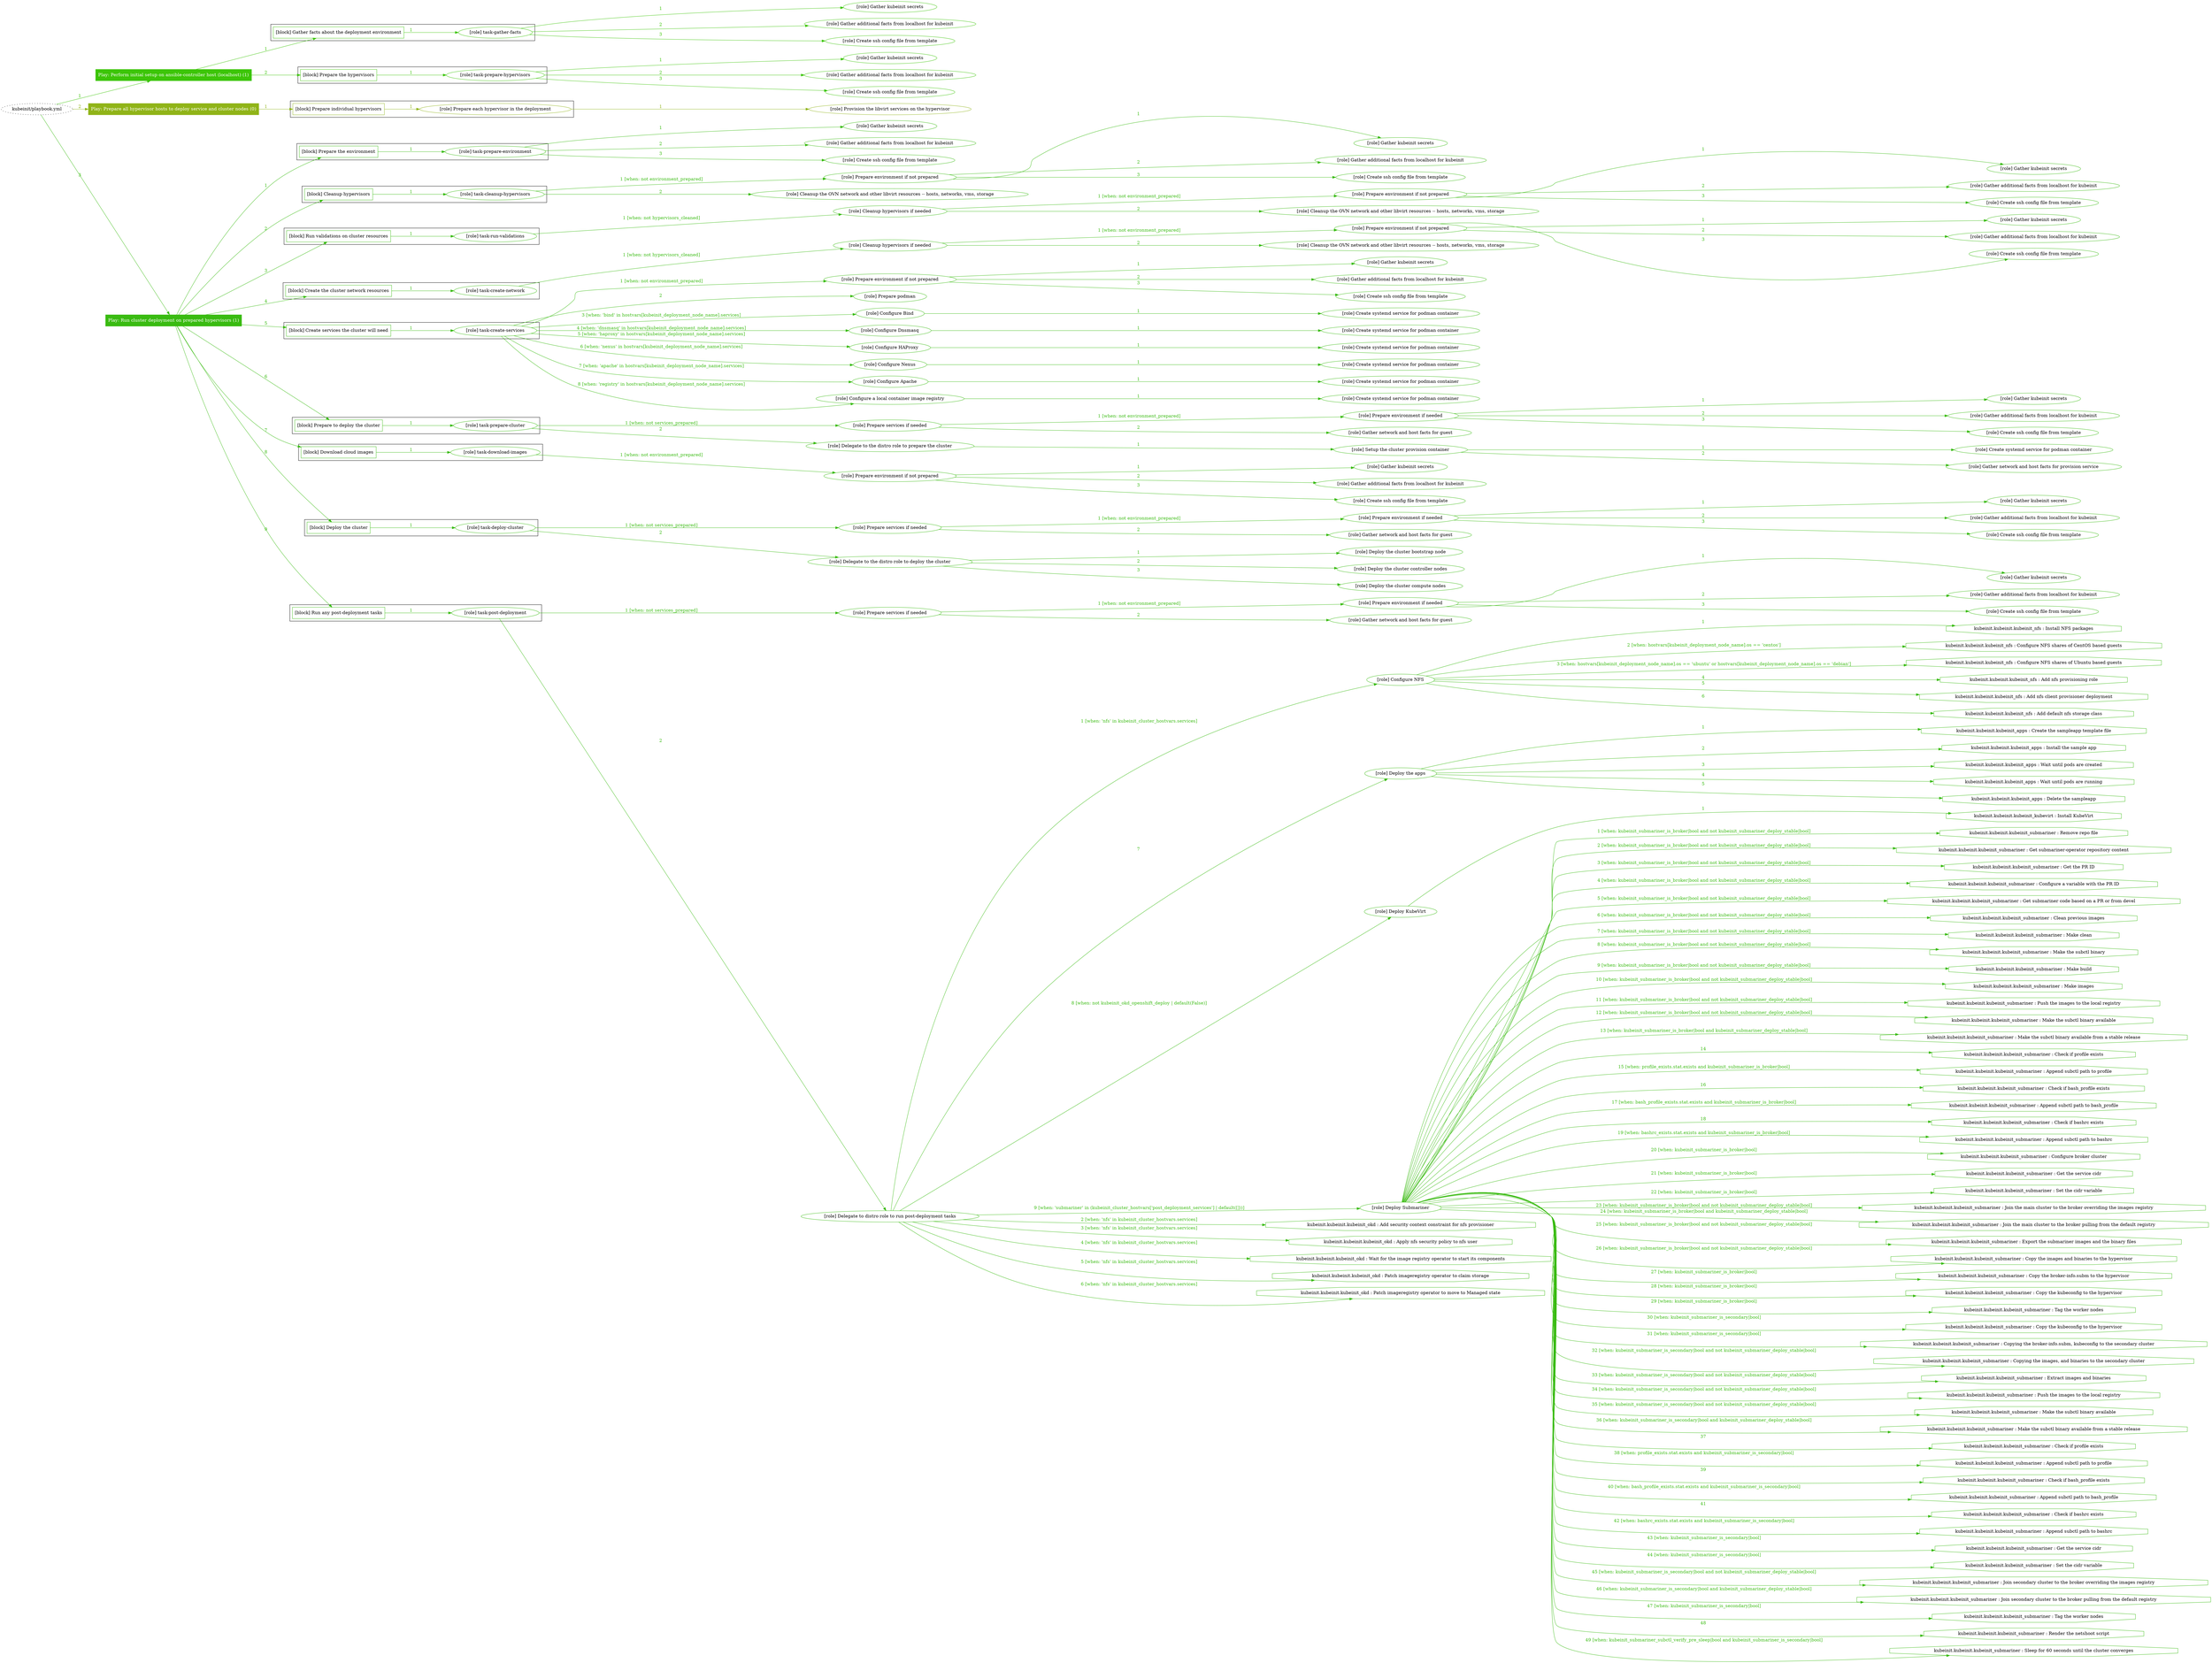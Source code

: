 digraph {
	graph [concentrate=true ordering=in rankdir=LR ratio=fill]
	edge [esep=5 sep=10]
	"kubeinit/playbook.yml" [id=root_node style=dotted]
	play_dd582925 [label="Play: Perform initial setup on ansible-controller host (localhost) (1)" color="#3cc507" fontcolor="#ffffff" id=play_dd582925 shape=box style=filled tooltip=localhost]
	"kubeinit/playbook.yml" -> play_dd582925 [label="1 " color="#3cc507" fontcolor="#3cc507" id=edge_cadd92f8 labeltooltip="1 " tooltip="1 "]
	subgraph "Gather kubeinit secrets" {
		role_bbd20ca0 [label="[role] Gather kubeinit secrets" color="#3cc507" id=role_bbd20ca0 tooltip="Gather kubeinit secrets"]
	}
	subgraph "Gather additional facts from localhost for kubeinit" {
		role_8d641c20 [label="[role] Gather additional facts from localhost for kubeinit" color="#3cc507" id=role_8d641c20 tooltip="Gather additional facts from localhost for kubeinit"]
	}
	subgraph "Create ssh config file from template" {
		role_18968715 [label="[role] Create ssh config file from template" color="#3cc507" id=role_18968715 tooltip="Create ssh config file from template"]
	}
	subgraph "task-gather-facts" {
		role_457d4513 [label="[role] task-gather-facts" color="#3cc507" id=role_457d4513 tooltip="task-gather-facts"]
		role_457d4513 -> role_bbd20ca0 [label="1 " color="#3cc507" fontcolor="#3cc507" id=edge_a9e82e55 labeltooltip="1 " tooltip="1 "]
		role_457d4513 -> role_8d641c20 [label="2 " color="#3cc507" fontcolor="#3cc507" id=edge_e31c5b4d labeltooltip="2 " tooltip="2 "]
		role_457d4513 -> role_18968715 [label="3 " color="#3cc507" fontcolor="#3cc507" id=edge_df5cb608 labeltooltip="3 " tooltip="3 "]
	}
	subgraph "Gather kubeinit secrets" {
		role_dbf6bc8d [label="[role] Gather kubeinit secrets" color="#3cc507" id=role_dbf6bc8d tooltip="Gather kubeinit secrets"]
	}
	subgraph "Gather additional facts from localhost for kubeinit" {
		role_cdaaa7f3 [label="[role] Gather additional facts from localhost for kubeinit" color="#3cc507" id=role_cdaaa7f3 tooltip="Gather additional facts from localhost for kubeinit"]
	}
	subgraph "Create ssh config file from template" {
		role_74e106f1 [label="[role] Create ssh config file from template" color="#3cc507" id=role_74e106f1 tooltip="Create ssh config file from template"]
	}
	subgraph "task-prepare-hypervisors" {
		role_ea5a189e [label="[role] task-prepare-hypervisors" color="#3cc507" id=role_ea5a189e tooltip="task-prepare-hypervisors"]
		role_ea5a189e -> role_dbf6bc8d [label="1 " color="#3cc507" fontcolor="#3cc507" id=edge_370621af labeltooltip="1 " tooltip="1 "]
		role_ea5a189e -> role_cdaaa7f3 [label="2 " color="#3cc507" fontcolor="#3cc507" id=edge_36179fae labeltooltip="2 " tooltip="2 "]
		role_ea5a189e -> role_74e106f1 [label="3 " color="#3cc507" fontcolor="#3cc507" id=edge_b7066c9c labeltooltip="3 " tooltip="3 "]
	}
	subgraph "Play: Perform initial setup on ansible-controller host (localhost) (1)" {
		play_dd582925 -> block_87d99643 [label=1 color="#3cc507" fontcolor="#3cc507" id=edge_3d254286 labeltooltip=1 tooltip=1]
		subgraph cluster_block_87d99643 {
			block_87d99643 [label="[block] Gather facts about the deployment environment" color="#3cc507" id=block_87d99643 labeltooltip="Gather facts about the deployment environment" shape=box tooltip="Gather facts about the deployment environment"]
			block_87d99643 -> role_457d4513 [label="1 " color="#3cc507" fontcolor="#3cc507" id=edge_8ddb5f2d labeltooltip="1 " tooltip="1 "]
		}
		play_dd582925 -> block_7f7314df [label=2 color="#3cc507" fontcolor="#3cc507" id=edge_cef5188d labeltooltip=2 tooltip=2]
		subgraph cluster_block_7f7314df {
			block_7f7314df [label="[block] Prepare the hypervisors" color="#3cc507" id=block_7f7314df labeltooltip="Prepare the hypervisors" shape=box tooltip="Prepare the hypervisors"]
			block_7f7314df -> role_ea5a189e [label="1 " color="#3cc507" fontcolor="#3cc507" id=edge_f9c40a5f labeltooltip="1 " tooltip="1 "]
		}
	}
	play_50e7c4df [label="Play: Prepare all hypervisor hosts to deploy service and cluster nodes (0)" color="#90b418" fontcolor="#ffffff" id=play_50e7c4df shape=box style=filled tooltip="Play: Prepare all hypervisor hosts to deploy service and cluster nodes (0)"]
	"kubeinit/playbook.yml" -> play_50e7c4df [label="2 " color="#90b418" fontcolor="#90b418" id=edge_80d760b7 labeltooltip="2 " tooltip="2 "]
	subgraph "Provision the libvirt services on the hypervisor" {
		role_cfb4c89f [label="[role] Provision the libvirt services on the hypervisor" color="#90b418" id=role_cfb4c89f tooltip="Provision the libvirt services on the hypervisor"]
	}
	subgraph "Prepare each hypervisor in the deployment" {
		role_bd6ded82 [label="[role] Prepare each hypervisor in the deployment" color="#90b418" id=role_bd6ded82 tooltip="Prepare each hypervisor in the deployment"]
		role_bd6ded82 -> role_cfb4c89f [label="1 " color="#90b418" fontcolor="#90b418" id=edge_a7edb0b1 labeltooltip="1 " tooltip="1 "]
	}
	subgraph "Play: Prepare all hypervisor hosts to deploy service and cluster nodes (0)" {
		play_50e7c4df -> block_64472be1 [label=1 color="#90b418" fontcolor="#90b418" id=edge_7bcb371c labeltooltip=1 tooltip=1]
		subgraph cluster_block_64472be1 {
			block_64472be1 [label="[block] Prepare individual hypervisors" color="#90b418" id=block_64472be1 labeltooltip="Prepare individual hypervisors" shape=box tooltip="Prepare individual hypervisors"]
			block_64472be1 -> role_bd6ded82 [label="1 " color="#90b418" fontcolor="#90b418" id=edge_bd8617cf labeltooltip="1 " tooltip="1 "]
		}
	}
	play_dc487d19 [label="Play: Run cluster deployment on prepared hypervisors (1)" color="#39bb11" fontcolor="#ffffff" id=play_dc487d19 shape=box style=filled tooltip=localhost]
	"kubeinit/playbook.yml" -> play_dc487d19 [label="3 " color="#39bb11" fontcolor="#39bb11" id=edge_ce0f0964 labeltooltip="3 " tooltip="3 "]
	subgraph "Gather kubeinit secrets" {
		role_d355c87b [label="[role] Gather kubeinit secrets" color="#39bb11" id=role_d355c87b tooltip="Gather kubeinit secrets"]
	}
	subgraph "Gather additional facts from localhost for kubeinit" {
		role_db892203 [label="[role] Gather additional facts from localhost for kubeinit" color="#39bb11" id=role_db892203 tooltip="Gather additional facts from localhost for kubeinit"]
	}
	subgraph "Create ssh config file from template" {
		role_0efae139 [label="[role] Create ssh config file from template" color="#39bb11" id=role_0efae139 tooltip="Create ssh config file from template"]
	}
	subgraph "task-prepare-environment" {
		role_3feea8f3 [label="[role] task-prepare-environment" color="#39bb11" id=role_3feea8f3 tooltip="task-prepare-environment"]
		role_3feea8f3 -> role_d355c87b [label="1 " color="#39bb11" fontcolor="#39bb11" id=edge_7f268f1c labeltooltip="1 " tooltip="1 "]
		role_3feea8f3 -> role_db892203 [label="2 " color="#39bb11" fontcolor="#39bb11" id=edge_577f1b21 labeltooltip="2 " tooltip="2 "]
		role_3feea8f3 -> role_0efae139 [label="3 " color="#39bb11" fontcolor="#39bb11" id=edge_e90d71db labeltooltip="3 " tooltip="3 "]
	}
	subgraph "Gather kubeinit secrets" {
		role_5f05f4a5 [label="[role] Gather kubeinit secrets" color="#39bb11" id=role_5f05f4a5 tooltip="Gather kubeinit secrets"]
	}
	subgraph "Gather additional facts from localhost for kubeinit" {
		role_1b51096a [label="[role] Gather additional facts from localhost for kubeinit" color="#39bb11" id=role_1b51096a tooltip="Gather additional facts from localhost for kubeinit"]
	}
	subgraph "Create ssh config file from template" {
		role_4b2501b2 [label="[role] Create ssh config file from template" color="#39bb11" id=role_4b2501b2 tooltip="Create ssh config file from template"]
	}
	subgraph "Prepare environment if not prepared" {
		role_ffd0e0b9 [label="[role] Prepare environment if not prepared" color="#39bb11" id=role_ffd0e0b9 tooltip="Prepare environment if not prepared"]
		role_ffd0e0b9 -> role_5f05f4a5 [label="1 " color="#39bb11" fontcolor="#39bb11" id=edge_a65c0119 labeltooltip="1 " tooltip="1 "]
		role_ffd0e0b9 -> role_1b51096a [label="2 " color="#39bb11" fontcolor="#39bb11" id=edge_5e8d4d62 labeltooltip="2 " tooltip="2 "]
		role_ffd0e0b9 -> role_4b2501b2 [label="3 " color="#39bb11" fontcolor="#39bb11" id=edge_90191a2c labeltooltip="3 " tooltip="3 "]
	}
	subgraph "Cleanup the OVN network and other libvirt resources -- hosts, networks, vms, storage" {
		role_65f07299 [label="[role] Cleanup the OVN network and other libvirt resources -- hosts, networks, vms, storage" color="#39bb11" id=role_65f07299 tooltip="Cleanup the OVN network and other libvirt resources -- hosts, networks, vms, storage"]
	}
	subgraph "task-cleanup-hypervisors" {
		role_8f62a4d6 [label="[role] task-cleanup-hypervisors" color="#39bb11" id=role_8f62a4d6 tooltip="task-cleanup-hypervisors"]
		role_8f62a4d6 -> role_ffd0e0b9 [label="1 [when: not environment_prepared]" color="#39bb11" fontcolor="#39bb11" id=edge_16873026 labeltooltip="1 [when: not environment_prepared]" tooltip="1 [when: not environment_prepared]"]
		role_8f62a4d6 -> role_65f07299 [label="2 " color="#39bb11" fontcolor="#39bb11" id=edge_d6033093 labeltooltip="2 " tooltip="2 "]
	}
	subgraph "Gather kubeinit secrets" {
		role_81972408 [label="[role] Gather kubeinit secrets" color="#39bb11" id=role_81972408 tooltip="Gather kubeinit secrets"]
	}
	subgraph "Gather additional facts from localhost for kubeinit" {
		role_fc0182e8 [label="[role] Gather additional facts from localhost for kubeinit" color="#39bb11" id=role_fc0182e8 tooltip="Gather additional facts from localhost for kubeinit"]
	}
	subgraph "Create ssh config file from template" {
		role_9cc2c0ca [label="[role] Create ssh config file from template" color="#39bb11" id=role_9cc2c0ca tooltip="Create ssh config file from template"]
	}
	subgraph "Prepare environment if not prepared" {
		role_7edb3a8a [label="[role] Prepare environment if not prepared" color="#39bb11" id=role_7edb3a8a tooltip="Prepare environment if not prepared"]
		role_7edb3a8a -> role_81972408 [label="1 " color="#39bb11" fontcolor="#39bb11" id=edge_6600fc5b labeltooltip="1 " tooltip="1 "]
		role_7edb3a8a -> role_fc0182e8 [label="2 " color="#39bb11" fontcolor="#39bb11" id=edge_12f0c70e labeltooltip="2 " tooltip="2 "]
		role_7edb3a8a -> role_9cc2c0ca [label="3 " color="#39bb11" fontcolor="#39bb11" id=edge_1f9cad5a labeltooltip="3 " tooltip="3 "]
	}
	subgraph "Cleanup the OVN network and other libvirt resources -- hosts, networks, vms, storage" {
		role_4e23958d [label="[role] Cleanup the OVN network and other libvirt resources -- hosts, networks, vms, storage" color="#39bb11" id=role_4e23958d tooltip="Cleanup the OVN network and other libvirt resources -- hosts, networks, vms, storage"]
	}
	subgraph "Cleanup hypervisors if needed" {
		role_4632b9c2 [label="[role] Cleanup hypervisors if needed" color="#39bb11" id=role_4632b9c2 tooltip="Cleanup hypervisors if needed"]
		role_4632b9c2 -> role_7edb3a8a [label="1 [when: not environment_prepared]" color="#39bb11" fontcolor="#39bb11" id=edge_aace7b0f labeltooltip="1 [when: not environment_prepared]" tooltip="1 [when: not environment_prepared]"]
		role_4632b9c2 -> role_4e23958d [label="2 " color="#39bb11" fontcolor="#39bb11" id=edge_6a9779d0 labeltooltip="2 " tooltip="2 "]
	}
	subgraph "task-run-validations" {
		role_cb98ccd2 [label="[role] task-run-validations" color="#39bb11" id=role_cb98ccd2 tooltip="task-run-validations"]
		role_cb98ccd2 -> role_4632b9c2 [label="1 [when: not hypervisors_cleaned]" color="#39bb11" fontcolor="#39bb11" id=edge_fa299b9e labeltooltip="1 [when: not hypervisors_cleaned]" tooltip="1 [when: not hypervisors_cleaned]"]
	}
	subgraph "Gather kubeinit secrets" {
		role_c71666ec [label="[role] Gather kubeinit secrets" color="#39bb11" id=role_c71666ec tooltip="Gather kubeinit secrets"]
	}
	subgraph "Gather additional facts from localhost for kubeinit" {
		role_71c3ae48 [label="[role] Gather additional facts from localhost for kubeinit" color="#39bb11" id=role_71c3ae48 tooltip="Gather additional facts from localhost for kubeinit"]
	}
	subgraph "Create ssh config file from template" {
		role_bbfd19d2 [label="[role] Create ssh config file from template" color="#39bb11" id=role_bbfd19d2 tooltip="Create ssh config file from template"]
	}
	subgraph "Prepare environment if not prepared" {
		role_19aa43a8 [label="[role] Prepare environment if not prepared" color="#39bb11" id=role_19aa43a8 tooltip="Prepare environment if not prepared"]
		role_19aa43a8 -> role_c71666ec [label="1 " color="#39bb11" fontcolor="#39bb11" id=edge_49b4f42f labeltooltip="1 " tooltip="1 "]
		role_19aa43a8 -> role_71c3ae48 [label="2 " color="#39bb11" fontcolor="#39bb11" id=edge_36a9f42d labeltooltip="2 " tooltip="2 "]
		role_19aa43a8 -> role_bbfd19d2 [label="3 " color="#39bb11" fontcolor="#39bb11" id=edge_fcfec204 labeltooltip="3 " tooltip="3 "]
	}
	subgraph "Cleanup the OVN network and other libvirt resources -- hosts, networks, vms, storage" {
		role_d822e124 [label="[role] Cleanup the OVN network and other libvirt resources -- hosts, networks, vms, storage" color="#39bb11" id=role_d822e124 tooltip="Cleanup the OVN network and other libvirt resources -- hosts, networks, vms, storage"]
	}
	subgraph "Cleanup hypervisors if needed" {
		role_5bc25fa3 [label="[role] Cleanup hypervisors if needed" color="#39bb11" id=role_5bc25fa3 tooltip="Cleanup hypervisors if needed"]
		role_5bc25fa3 -> role_19aa43a8 [label="1 [when: not environment_prepared]" color="#39bb11" fontcolor="#39bb11" id=edge_48eb11a5 labeltooltip="1 [when: not environment_prepared]" tooltip="1 [when: not environment_prepared]"]
		role_5bc25fa3 -> role_d822e124 [label="2 " color="#39bb11" fontcolor="#39bb11" id=edge_13b2198c labeltooltip="2 " tooltip="2 "]
	}
	subgraph "task-create-network" {
		role_ebcf29ca [label="[role] task-create-network" color="#39bb11" id=role_ebcf29ca tooltip="task-create-network"]
		role_ebcf29ca -> role_5bc25fa3 [label="1 [when: not hypervisors_cleaned]" color="#39bb11" fontcolor="#39bb11" id=edge_0ac6c009 labeltooltip="1 [when: not hypervisors_cleaned]" tooltip="1 [when: not hypervisors_cleaned]"]
	}
	subgraph "Gather kubeinit secrets" {
		role_2b878e2a [label="[role] Gather kubeinit secrets" color="#39bb11" id=role_2b878e2a tooltip="Gather kubeinit secrets"]
	}
	subgraph "Gather additional facts from localhost for kubeinit" {
		role_ee9e9983 [label="[role] Gather additional facts from localhost for kubeinit" color="#39bb11" id=role_ee9e9983 tooltip="Gather additional facts from localhost for kubeinit"]
	}
	subgraph "Create ssh config file from template" {
		role_b7054750 [label="[role] Create ssh config file from template" color="#39bb11" id=role_b7054750 tooltip="Create ssh config file from template"]
	}
	subgraph "Prepare environment if not prepared" {
		role_0a6cbf82 [label="[role] Prepare environment if not prepared" color="#39bb11" id=role_0a6cbf82 tooltip="Prepare environment if not prepared"]
		role_0a6cbf82 -> role_2b878e2a [label="1 " color="#39bb11" fontcolor="#39bb11" id=edge_61c70c57 labeltooltip="1 " tooltip="1 "]
		role_0a6cbf82 -> role_ee9e9983 [label="2 " color="#39bb11" fontcolor="#39bb11" id=edge_744749c4 labeltooltip="2 " tooltip="2 "]
		role_0a6cbf82 -> role_b7054750 [label="3 " color="#39bb11" fontcolor="#39bb11" id=edge_95dea4ed labeltooltip="3 " tooltip="3 "]
	}
	subgraph "Prepare podman" {
		role_9ebd5054 [label="[role] Prepare podman" color="#39bb11" id=role_9ebd5054 tooltip="Prepare podman"]
	}
	subgraph "Create systemd service for podman container" {
		role_2853fae0 [label="[role] Create systemd service for podman container" color="#39bb11" id=role_2853fae0 tooltip="Create systemd service for podman container"]
	}
	subgraph "Configure Bind" {
		role_1e1e4b2c [label="[role] Configure Bind" color="#39bb11" id=role_1e1e4b2c tooltip="Configure Bind"]
		role_1e1e4b2c -> role_2853fae0 [label="1 " color="#39bb11" fontcolor="#39bb11" id=edge_47abd2b4 labeltooltip="1 " tooltip="1 "]
	}
	subgraph "Create systemd service for podman container" {
		role_5c6207a0 [label="[role] Create systemd service for podman container" color="#39bb11" id=role_5c6207a0 tooltip="Create systemd service for podman container"]
	}
	subgraph "Configure Dnsmasq" {
		role_a799be76 [label="[role] Configure Dnsmasq" color="#39bb11" id=role_a799be76 tooltip="Configure Dnsmasq"]
		role_a799be76 -> role_5c6207a0 [label="1 " color="#39bb11" fontcolor="#39bb11" id=edge_f9e99121 labeltooltip="1 " tooltip="1 "]
	}
	subgraph "Create systemd service for podman container" {
		role_4cee1cb6 [label="[role] Create systemd service for podman container" color="#39bb11" id=role_4cee1cb6 tooltip="Create systemd service for podman container"]
	}
	subgraph "Configure HAProxy" {
		role_06ed81d3 [label="[role] Configure HAProxy" color="#39bb11" id=role_06ed81d3 tooltip="Configure HAProxy"]
		role_06ed81d3 -> role_4cee1cb6 [label="1 " color="#39bb11" fontcolor="#39bb11" id=edge_605efab6 labeltooltip="1 " tooltip="1 "]
	}
	subgraph "Create systemd service for podman container" {
		role_9cafc9b9 [label="[role] Create systemd service for podman container" color="#39bb11" id=role_9cafc9b9 tooltip="Create systemd service for podman container"]
	}
	subgraph "Configure Nexus" {
		role_8d9421c8 [label="[role] Configure Nexus" color="#39bb11" id=role_8d9421c8 tooltip="Configure Nexus"]
		role_8d9421c8 -> role_9cafc9b9 [label="1 " color="#39bb11" fontcolor="#39bb11" id=edge_f26ae320 labeltooltip="1 " tooltip="1 "]
	}
	subgraph "Create systemd service for podman container" {
		role_c7f62a6e [label="[role] Create systemd service for podman container" color="#39bb11" id=role_c7f62a6e tooltip="Create systemd service for podman container"]
	}
	subgraph "Configure Apache" {
		role_fcc62bac [label="[role] Configure Apache" color="#39bb11" id=role_fcc62bac tooltip="Configure Apache"]
		role_fcc62bac -> role_c7f62a6e [label="1 " color="#39bb11" fontcolor="#39bb11" id=edge_3452e2d9 labeltooltip="1 " tooltip="1 "]
	}
	subgraph "Create systemd service for podman container" {
		role_26ae371a [label="[role] Create systemd service for podman container" color="#39bb11" id=role_26ae371a tooltip="Create systemd service for podman container"]
	}
	subgraph "Configure a local container image registry" {
		role_5b202ac3 [label="[role] Configure a local container image registry" color="#39bb11" id=role_5b202ac3 tooltip="Configure a local container image registry"]
		role_5b202ac3 -> role_26ae371a [label="1 " color="#39bb11" fontcolor="#39bb11" id=edge_9eaae16b labeltooltip="1 " tooltip="1 "]
	}
	subgraph "task-create-services" {
		role_3988eb99 [label="[role] task-create-services" color="#39bb11" id=role_3988eb99 tooltip="task-create-services"]
		role_3988eb99 -> role_0a6cbf82 [label="1 [when: not environment_prepared]" color="#39bb11" fontcolor="#39bb11" id=edge_67d46ce0 labeltooltip="1 [when: not environment_prepared]" tooltip="1 [when: not environment_prepared]"]
		role_3988eb99 -> role_9ebd5054 [label="2 " color="#39bb11" fontcolor="#39bb11" id=edge_3cf9452c labeltooltip="2 " tooltip="2 "]
		role_3988eb99 -> role_1e1e4b2c [label="3 [when: 'bind' in hostvars[kubeinit_deployment_node_name].services]" color="#39bb11" fontcolor="#39bb11" id=edge_22a73531 labeltooltip="3 [when: 'bind' in hostvars[kubeinit_deployment_node_name].services]" tooltip="3 [when: 'bind' in hostvars[kubeinit_deployment_node_name].services]"]
		role_3988eb99 -> role_a799be76 [label="4 [when: 'dnsmasq' in hostvars[kubeinit_deployment_node_name].services]" color="#39bb11" fontcolor="#39bb11" id=edge_ea586456 labeltooltip="4 [when: 'dnsmasq' in hostvars[kubeinit_deployment_node_name].services]" tooltip="4 [when: 'dnsmasq' in hostvars[kubeinit_deployment_node_name].services]"]
		role_3988eb99 -> role_06ed81d3 [label="5 [when: 'haproxy' in hostvars[kubeinit_deployment_node_name].services]" color="#39bb11" fontcolor="#39bb11" id=edge_b3ff9abf labeltooltip="5 [when: 'haproxy' in hostvars[kubeinit_deployment_node_name].services]" tooltip="5 [when: 'haproxy' in hostvars[kubeinit_deployment_node_name].services]"]
		role_3988eb99 -> role_8d9421c8 [label="6 [when: 'nexus' in hostvars[kubeinit_deployment_node_name].services]" color="#39bb11" fontcolor="#39bb11" id=edge_e5867c4a labeltooltip="6 [when: 'nexus' in hostvars[kubeinit_deployment_node_name].services]" tooltip="6 [when: 'nexus' in hostvars[kubeinit_deployment_node_name].services]"]
		role_3988eb99 -> role_fcc62bac [label="7 [when: 'apache' in hostvars[kubeinit_deployment_node_name].services]" color="#39bb11" fontcolor="#39bb11" id=edge_a38c669b labeltooltip="7 [when: 'apache' in hostvars[kubeinit_deployment_node_name].services]" tooltip="7 [when: 'apache' in hostvars[kubeinit_deployment_node_name].services]"]
		role_3988eb99 -> role_5b202ac3 [label="8 [when: 'registry' in hostvars[kubeinit_deployment_node_name].services]" color="#39bb11" fontcolor="#39bb11" id=edge_113c5a6c labeltooltip="8 [when: 'registry' in hostvars[kubeinit_deployment_node_name].services]" tooltip="8 [when: 'registry' in hostvars[kubeinit_deployment_node_name].services]"]
	}
	subgraph "Gather kubeinit secrets" {
		role_274fa3de [label="[role] Gather kubeinit secrets" color="#39bb11" id=role_274fa3de tooltip="Gather kubeinit secrets"]
	}
	subgraph "Gather additional facts from localhost for kubeinit" {
		role_517fd504 [label="[role] Gather additional facts from localhost for kubeinit" color="#39bb11" id=role_517fd504 tooltip="Gather additional facts from localhost for kubeinit"]
	}
	subgraph "Create ssh config file from template" {
		role_502e9eae [label="[role] Create ssh config file from template" color="#39bb11" id=role_502e9eae tooltip="Create ssh config file from template"]
	}
	subgraph "Prepare environment if needed" {
		role_b12c1bda [label="[role] Prepare environment if needed" color="#39bb11" id=role_b12c1bda tooltip="Prepare environment if needed"]
		role_b12c1bda -> role_274fa3de [label="1 " color="#39bb11" fontcolor="#39bb11" id=edge_04f58e86 labeltooltip="1 " tooltip="1 "]
		role_b12c1bda -> role_517fd504 [label="2 " color="#39bb11" fontcolor="#39bb11" id=edge_c7addf33 labeltooltip="2 " tooltip="2 "]
		role_b12c1bda -> role_502e9eae [label="3 " color="#39bb11" fontcolor="#39bb11" id=edge_26a80d64 labeltooltip="3 " tooltip="3 "]
	}
	subgraph "Gather network and host facts for guest" {
		role_9239f500 [label="[role] Gather network and host facts for guest" color="#39bb11" id=role_9239f500 tooltip="Gather network and host facts for guest"]
	}
	subgraph "Prepare services if needed" {
		role_afc09472 [label="[role] Prepare services if needed" color="#39bb11" id=role_afc09472 tooltip="Prepare services if needed"]
		role_afc09472 -> role_b12c1bda [label="1 [when: not environment_prepared]" color="#39bb11" fontcolor="#39bb11" id=edge_bf40ea3b labeltooltip="1 [when: not environment_prepared]" tooltip="1 [when: not environment_prepared]"]
		role_afc09472 -> role_9239f500 [label="2 " color="#39bb11" fontcolor="#39bb11" id=edge_17956a83 labeltooltip="2 " tooltip="2 "]
	}
	subgraph "Create systemd service for podman container" {
		role_ed98dc4c [label="[role] Create systemd service for podman container" color="#39bb11" id=role_ed98dc4c tooltip="Create systemd service for podman container"]
	}
	subgraph "Gather network and host facts for provision service" {
		role_463eb2d6 [label="[role] Gather network and host facts for provision service" color="#39bb11" id=role_463eb2d6 tooltip="Gather network and host facts for provision service"]
	}
	subgraph "Setup the cluster provision container" {
		role_d35afcec [label="[role] Setup the cluster provision container" color="#39bb11" id=role_d35afcec tooltip="Setup the cluster provision container"]
		role_d35afcec -> role_ed98dc4c [label="1 " color="#39bb11" fontcolor="#39bb11" id=edge_2fd58642 labeltooltip="1 " tooltip="1 "]
		role_d35afcec -> role_463eb2d6 [label="2 " color="#39bb11" fontcolor="#39bb11" id=edge_dca83751 labeltooltip="2 " tooltip="2 "]
	}
	subgraph "Delegate to the distro role to prepare the cluster" {
		role_10e64555 [label="[role] Delegate to the distro role to prepare the cluster" color="#39bb11" id=role_10e64555 tooltip="Delegate to the distro role to prepare the cluster"]
		role_10e64555 -> role_d35afcec [label="1 " color="#39bb11" fontcolor="#39bb11" id=edge_c49d8b71 labeltooltip="1 " tooltip="1 "]
	}
	subgraph "task-prepare-cluster" {
		role_b5b384b9 [label="[role] task-prepare-cluster" color="#39bb11" id=role_b5b384b9 tooltip="task-prepare-cluster"]
		role_b5b384b9 -> role_afc09472 [label="1 [when: not services_prepared]" color="#39bb11" fontcolor="#39bb11" id=edge_ee33135b labeltooltip="1 [when: not services_prepared]" tooltip="1 [when: not services_prepared]"]
		role_b5b384b9 -> role_10e64555 [label="2 " color="#39bb11" fontcolor="#39bb11" id=edge_56f21eed labeltooltip="2 " tooltip="2 "]
	}
	subgraph "Gather kubeinit secrets" {
		role_ab62f29f [label="[role] Gather kubeinit secrets" color="#39bb11" id=role_ab62f29f tooltip="Gather kubeinit secrets"]
	}
	subgraph "Gather additional facts from localhost for kubeinit" {
		role_b8749445 [label="[role] Gather additional facts from localhost for kubeinit" color="#39bb11" id=role_b8749445 tooltip="Gather additional facts from localhost for kubeinit"]
	}
	subgraph "Create ssh config file from template" {
		role_3ace6f5f [label="[role] Create ssh config file from template" color="#39bb11" id=role_3ace6f5f tooltip="Create ssh config file from template"]
	}
	subgraph "Prepare environment if not prepared" {
		role_9f1dd9c8 [label="[role] Prepare environment if not prepared" color="#39bb11" id=role_9f1dd9c8 tooltip="Prepare environment if not prepared"]
		role_9f1dd9c8 -> role_ab62f29f [label="1 " color="#39bb11" fontcolor="#39bb11" id=edge_2e740a9a labeltooltip="1 " tooltip="1 "]
		role_9f1dd9c8 -> role_b8749445 [label="2 " color="#39bb11" fontcolor="#39bb11" id=edge_90719206 labeltooltip="2 " tooltip="2 "]
		role_9f1dd9c8 -> role_3ace6f5f [label="3 " color="#39bb11" fontcolor="#39bb11" id=edge_fbf6d834 labeltooltip="3 " tooltip="3 "]
	}
	subgraph "task-download-images" {
		role_45a3738c [label="[role] task-download-images" color="#39bb11" id=role_45a3738c tooltip="task-download-images"]
		role_45a3738c -> role_9f1dd9c8 [label="1 [when: not environment_prepared]" color="#39bb11" fontcolor="#39bb11" id=edge_f9e324f6 labeltooltip="1 [when: not environment_prepared]" tooltip="1 [when: not environment_prepared]"]
	}
	subgraph "Gather kubeinit secrets" {
		role_92d2342a [label="[role] Gather kubeinit secrets" color="#39bb11" id=role_92d2342a tooltip="Gather kubeinit secrets"]
	}
	subgraph "Gather additional facts from localhost for kubeinit" {
		role_16bf197e [label="[role] Gather additional facts from localhost for kubeinit" color="#39bb11" id=role_16bf197e tooltip="Gather additional facts from localhost for kubeinit"]
	}
	subgraph "Create ssh config file from template" {
		role_d8943201 [label="[role] Create ssh config file from template" color="#39bb11" id=role_d8943201 tooltip="Create ssh config file from template"]
	}
	subgraph "Prepare environment if needed" {
		role_10cda340 [label="[role] Prepare environment if needed" color="#39bb11" id=role_10cda340 tooltip="Prepare environment if needed"]
		role_10cda340 -> role_92d2342a [label="1 " color="#39bb11" fontcolor="#39bb11" id=edge_86b1b48c labeltooltip="1 " tooltip="1 "]
		role_10cda340 -> role_16bf197e [label="2 " color="#39bb11" fontcolor="#39bb11" id=edge_c885f3f8 labeltooltip="2 " tooltip="2 "]
		role_10cda340 -> role_d8943201 [label="3 " color="#39bb11" fontcolor="#39bb11" id=edge_c0b9b50c labeltooltip="3 " tooltip="3 "]
	}
	subgraph "Gather network and host facts for guest" {
		role_afe6a3b6 [label="[role] Gather network and host facts for guest" color="#39bb11" id=role_afe6a3b6 tooltip="Gather network and host facts for guest"]
	}
	subgraph "Prepare services if needed" {
		role_d6bc67b9 [label="[role] Prepare services if needed" color="#39bb11" id=role_d6bc67b9 tooltip="Prepare services if needed"]
		role_d6bc67b9 -> role_10cda340 [label="1 [when: not environment_prepared]" color="#39bb11" fontcolor="#39bb11" id=edge_0621b3ae labeltooltip="1 [when: not environment_prepared]" tooltip="1 [when: not environment_prepared]"]
		role_d6bc67b9 -> role_afe6a3b6 [label="2 " color="#39bb11" fontcolor="#39bb11" id=edge_7f978716 labeltooltip="2 " tooltip="2 "]
	}
	subgraph "Deploy the cluster bootstrap node" {
		role_893c5eab [label="[role] Deploy the cluster bootstrap node" color="#39bb11" id=role_893c5eab tooltip="Deploy the cluster bootstrap node"]
	}
	subgraph "Deploy the cluster controller nodes" {
		role_b05170d0 [label="[role] Deploy the cluster controller nodes" color="#39bb11" id=role_b05170d0 tooltip="Deploy the cluster controller nodes"]
	}
	subgraph "Deploy the cluster compute nodes" {
		role_7709034e [label="[role] Deploy the cluster compute nodes" color="#39bb11" id=role_7709034e tooltip="Deploy the cluster compute nodes"]
	}
	subgraph "Delegate to the distro role to deploy the cluster" {
		role_c0af92ba [label="[role] Delegate to the distro role to deploy the cluster" color="#39bb11" id=role_c0af92ba tooltip="Delegate to the distro role to deploy the cluster"]
		role_c0af92ba -> role_893c5eab [label="1 " color="#39bb11" fontcolor="#39bb11" id=edge_9a43e314 labeltooltip="1 " tooltip="1 "]
		role_c0af92ba -> role_b05170d0 [label="2 " color="#39bb11" fontcolor="#39bb11" id=edge_76b72974 labeltooltip="2 " tooltip="2 "]
		role_c0af92ba -> role_7709034e [label="3 " color="#39bb11" fontcolor="#39bb11" id=edge_30b39e77 labeltooltip="3 " tooltip="3 "]
	}
	subgraph "task-deploy-cluster" {
		role_35594009 [label="[role] task-deploy-cluster" color="#39bb11" id=role_35594009 tooltip="task-deploy-cluster"]
		role_35594009 -> role_d6bc67b9 [label="1 [when: not services_prepared]" color="#39bb11" fontcolor="#39bb11" id=edge_4e12f63f labeltooltip="1 [when: not services_prepared]" tooltip="1 [when: not services_prepared]"]
		role_35594009 -> role_c0af92ba [label="2 " color="#39bb11" fontcolor="#39bb11" id=edge_202c7108 labeltooltip="2 " tooltip="2 "]
	}
	subgraph "Gather kubeinit secrets" {
		role_fea17b8c [label="[role] Gather kubeinit secrets" color="#39bb11" id=role_fea17b8c tooltip="Gather kubeinit secrets"]
	}
	subgraph "Gather additional facts from localhost for kubeinit" {
		role_0cce6a97 [label="[role] Gather additional facts from localhost for kubeinit" color="#39bb11" id=role_0cce6a97 tooltip="Gather additional facts from localhost for kubeinit"]
	}
	subgraph "Create ssh config file from template" {
		role_bc2e6608 [label="[role] Create ssh config file from template" color="#39bb11" id=role_bc2e6608 tooltip="Create ssh config file from template"]
	}
	subgraph "Prepare environment if needed" {
		role_f5716ab4 [label="[role] Prepare environment if needed" color="#39bb11" id=role_f5716ab4 tooltip="Prepare environment if needed"]
		role_f5716ab4 -> role_fea17b8c [label="1 " color="#39bb11" fontcolor="#39bb11" id=edge_e104a996 labeltooltip="1 " tooltip="1 "]
		role_f5716ab4 -> role_0cce6a97 [label="2 " color="#39bb11" fontcolor="#39bb11" id=edge_7a90af2e labeltooltip="2 " tooltip="2 "]
		role_f5716ab4 -> role_bc2e6608 [label="3 " color="#39bb11" fontcolor="#39bb11" id=edge_ace186ca labeltooltip="3 " tooltip="3 "]
	}
	subgraph "Gather network and host facts for guest" {
		role_9b0e2bef [label="[role] Gather network and host facts for guest" color="#39bb11" id=role_9b0e2bef tooltip="Gather network and host facts for guest"]
	}
	subgraph "Prepare services if needed" {
		role_a73811aa [label="[role] Prepare services if needed" color="#39bb11" id=role_a73811aa tooltip="Prepare services if needed"]
		role_a73811aa -> role_f5716ab4 [label="1 [when: not environment_prepared]" color="#39bb11" fontcolor="#39bb11" id=edge_f6192d92 labeltooltip="1 [when: not environment_prepared]" tooltip="1 [when: not environment_prepared]"]
		role_a73811aa -> role_9b0e2bef [label="2 " color="#39bb11" fontcolor="#39bb11" id=edge_19d3a129 labeltooltip="2 " tooltip="2 "]
	}
	subgraph "Configure NFS" {
		role_c58b18eb [label="[role] Configure NFS" color="#39bb11" id=role_c58b18eb tooltip="Configure NFS"]
		task_fb4511ef [label="kubeinit.kubeinit.kubeinit_nfs : Install NFS packages" color="#39bb11" id=task_fb4511ef shape=octagon tooltip="kubeinit.kubeinit.kubeinit_nfs : Install NFS packages"]
		role_c58b18eb -> task_fb4511ef [label="1 " color="#39bb11" fontcolor="#39bb11" id=edge_106d7db4 labeltooltip="1 " tooltip="1 "]
		task_a16ac536 [label="kubeinit.kubeinit.kubeinit_nfs : Configure NFS shares of CentOS based guests" color="#39bb11" id=task_a16ac536 shape=octagon tooltip="kubeinit.kubeinit.kubeinit_nfs : Configure NFS shares of CentOS based guests"]
		role_c58b18eb -> task_a16ac536 [label="2 [when: hostvars[kubeinit_deployment_node_name].os == 'centos']" color="#39bb11" fontcolor="#39bb11" id=edge_ab4f6a77 labeltooltip="2 [when: hostvars[kubeinit_deployment_node_name].os == 'centos']" tooltip="2 [when: hostvars[kubeinit_deployment_node_name].os == 'centos']"]
		task_34cb9f27 [label="kubeinit.kubeinit.kubeinit_nfs : Configure NFS shares of Ubuntu based guests" color="#39bb11" id=task_34cb9f27 shape=octagon tooltip="kubeinit.kubeinit.kubeinit_nfs : Configure NFS shares of Ubuntu based guests"]
		role_c58b18eb -> task_34cb9f27 [label="3 [when: hostvars[kubeinit_deployment_node_name].os == 'ubuntu' or hostvars[kubeinit_deployment_node_name].os == 'debian']" color="#39bb11" fontcolor="#39bb11" id=edge_77ec1d52 labeltooltip="3 [when: hostvars[kubeinit_deployment_node_name].os == 'ubuntu' or hostvars[kubeinit_deployment_node_name].os == 'debian']" tooltip="3 [when: hostvars[kubeinit_deployment_node_name].os == 'ubuntu' or hostvars[kubeinit_deployment_node_name].os == 'debian']"]
		task_6166b78f [label="kubeinit.kubeinit.kubeinit_nfs : Add nfs provisioning role" color="#39bb11" id=task_6166b78f shape=octagon tooltip="kubeinit.kubeinit.kubeinit_nfs : Add nfs provisioning role"]
		role_c58b18eb -> task_6166b78f [label="4 " color="#39bb11" fontcolor="#39bb11" id=edge_bfbecd1a labeltooltip="4 " tooltip="4 "]
		task_ace3e62e [label="kubeinit.kubeinit.kubeinit_nfs : Add nfs client provisioner deployment" color="#39bb11" id=task_ace3e62e shape=octagon tooltip="kubeinit.kubeinit.kubeinit_nfs : Add nfs client provisioner deployment"]
		role_c58b18eb -> task_ace3e62e [label="5 " color="#39bb11" fontcolor="#39bb11" id=edge_1a1434bf labeltooltip="5 " tooltip="5 "]
		task_0b5c6967 [label="kubeinit.kubeinit.kubeinit_nfs : Add default nfs storage class" color="#39bb11" id=task_0b5c6967 shape=octagon tooltip="kubeinit.kubeinit.kubeinit_nfs : Add default nfs storage class"]
		role_c58b18eb -> task_0b5c6967 [label="6 " color="#39bb11" fontcolor="#39bb11" id=edge_36d4fc36 labeltooltip="6 " tooltip="6 "]
	}
	subgraph "Deploy the apps" {
		role_4c28b455 [label="[role] Deploy the apps" color="#39bb11" id=role_4c28b455 tooltip="Deploy the apps"]
		task_39a6ea4b [label="kubeinit.kubeinit.kubeinit_apps : Create the sampleapp template file" color="#39bb11" id=task_39a6ea4b shape=octagon tooltip="kubeinit.kubeinit.kubeinit_apps : Create the sampleapp template file"]
		role_4c28b455 -> task_39a6ea4b [label="1 " color="#39bb11" fontcolor="#39bb11" id=edge_2d36309c labeltooltip="1 " tooltip="1 "]
		task_d2b716f0 [label="kubeinit.kubeinit.kubeinit_apps : Install the sample app" color="#39bb11" id=task_d2b716f0 shape=octagon tooltip="kubeinit.kubeinit.kubeinit_apps : Install the sample app"]
		role_4c28b455 -> task_d2b716f0 [label="2 " color="#39bb11" fontcolor="#39bb11" id=edge_d2d1c679 labeltooltip="2 " tooltip="2 "]
		task_0bdf933f [label="kubeinit.kubeinit.kubeinit_apps : Wait until pods are created" color="#39bb11" id=task_0bdf933f shape=octagon tooltip="kubeinit.kubeinit.kubeinit_apps : Wait until pods are created"]
		role_4c28b455 -> task_0bdf933f [label="3 " color="#39bb11" fontcolor="#39bb11" id=edge_6dbec840 labeltooltip="3 " tooltip="3 "]
		task_3ddbbd38 [label="kubeinit.kubeinit.kubeinit_apps : Wait until pods are running" color="#39bb11" id=task_3ddbbd38 shape=octagon tooltip="kubeinit.kubeinit.kubeinit_apps : Wait until pods are running"]
		role_4c28b455 -> task_3ddbbd38 [label="4 " color="#39bb11" fontcolor="#39bb11" id=edge_def44e52 labeltooltip="4 " tooltip="4 "]
		task_2ca8d609 [label="kubeinit.kubeinit.kubeinit_apps : Delete the sampleapp" color="#39bb11" id=task_2ca8d609 shape=octagon tooltip="kubeinit.kubeinit.kubeinit_apps : Delete the sampleapp"]
		role_4c28b455 -> task_2ca8d609 [label="5 " color="#39bb11" fontcolor="#39bb11" id=edge_fbc6337e labeltooltip="5 " tooltip="5 "]
	}
	subgraph "Deploy KubeVirt" {
		role_adbb5b34 [label="[role] Deploy KubeVirt" color="#39bb11" id=role_adbb5b34 tooltip="Deploy KubeVirt"]
		task_19b86cd6 [label="kubeinit.kubeinit.kubeinit_kubevirt : Install KubeVirt" color="#39bb11" id=task_19b86cd6 shape=octagon tooltip="kubeinit.kubeinit.kubeinit_kubevirt : Install KubeVirt"]
		role_adbb5b34 -> task_19b86cd6 [label="1 " color="#39bb11" fontcolor="#39bb11" id=edge_75e45f97 labeltooltip="1 " tooltip="1 "]
	}
	subgraph "Deploy Submariner" {
		role_d89bccdf [label="[role] Deploy Submariner" color="#39bb11" id=role_d89bccdf tooltip="Deploy Submariner"]
		task_a56f85e7 [label="kubeinit.kubeinit.kubeinit_submariner : Remove repo file" color="#39bb11" id=task_a56f85e7 shape=octagon tooltip="kubeinit.kubeinit.kubeinit_submariner : Remove repo file"]
		role_d89bccdf -> task_a56f85e7 [label="1 [when: kubeinit_submariner_is_broker|bool and not kubeinit_submariner_deploy_stable|bool]" color="#39bb11" fontcolor="#39bb11" id=edge_bafd1fdf labeltooltip="1 [when: kubeinit_submariner_is_broker|bool and not kubeinit_submariner_deploy_stable|bool]" tooltip="1 [when: kubeinit_submariner_is_broker|bool and not kubeinit_submariner_deploy_stable|bool]"]
		task_237e9ff8 [label="kubeinit.kubeinit.kubeinit_submariner : Get submariner-operator repository content" color="#39bb11" id=task_237e9ff8 shape=octagon tooltip="kubeinit.kubeinit.kubeinit_submariner : Get submariner-operator repository content"]
		role_d89bccdf -> task_237e9ff8 [label="2 [when: kubeinit_submariner_is_broker|bool and not kubeinit_submariner_deploy_stable|bool]" color="#39bb11" fontcolor="#39bb11" id=edge_3afe0dd4 labeltooltip="2 [when: kubeinit_submariner_is_broker|bool and not kubeinit_submariner_deploy_stable|bool]" tooltip="2 [when: kubeinit_submariner_is_broker|bool and not kubeinit_submariner_deploy_stable|bool]"]
		task_087cae72 [label="kubeinit.kubeinit.kubeinit_submariner : Get the PR ID" color="#39bb11" id=task_087cae72 shape=octagon tooltip="kubeinit.kubeinit.kubeinit_submariner : Get the PR ID"]
		role_d89bccdf -> task_087cae72 [label="3 [when: kubeinit_submariner_is_broker|bool and not kubeinit_submariner_deploy_stable|bool]" color="#39bb11" fontcolor="#39bb11" id=edge_c644b023 labeltooltip="3 [when: kubeinit_submariner_is_broker|bool and not kubeinit_submariner_deploy_stable|bool]" tooltip="3 [when: kubeinit_submariner_is_broker|bool and not kubeinit_submariner_deploy_stable|bool]"]
		task_e0c2947e [label="kubeinit.kubeinit.kubeinit_submariner : Configure a variable with the PR ID" color="#39bb11" id=task_e0c2947e shape=octagon tooltip="kubeinit.kubeinit.kubeinit_submariner : Configure a variable with the PR ID"]
		role_d89bccdf -> task_e0c2947e [label="4 [when: kubeinit_submariner_is_broker|bool and not kubeinit_submariner_deploy_stable|bool]" color="#39bb11" fontcolor="#39bb11" id=edge_39eb241b labeltooltip="4 [when: kubeinit_submariner_is_broker|bool and not kubeinit_submariner_deploy_stable|bool]" tooltip="4 [when: kubeinit_submariner_is_broker|bool and not kubeinit_submariner_deploy_stable|bool]"]
		task_937d1ae3 [label="kubeinit.kubeinit.kubeinit_submariner : Get submariner code based on a PR or from devel" color="#39bb11" id=task_937d1ae3 shape=octagon tooltip="kubeinit.kubeinit.kubeinit_submariner : Get submariner code based on a PR or from devel"]
		role_d89bccdf -> task_937d1ae3 [label="5 [when: kubeinit_submariner_is_broker|bool and not kubeinit_submariner_deploy_stable|bool]" color="#39bb11" fontcolor="#39bb11" id=edge_79271fc7 labeltooltip="5 [when: kubeinit_submariner_is_broker|bool and not kubeinit_submariner_deploy_stable|bool]" tooltip="5 [when: kubeinit_submariner_is_broker|bool and not kubeinit_submariner_deploy_stable|bool]"]
		task_1ff80b83 [label="kubeinit.kubeinit.kubeinit_submariner : Clean previous images" color="#39bb11" id=task_1ff80b83 shape=octagon tooltip="kubeinit.kubeinit.kubeinit_submariner : Clean previous images"]
		role_d89bccdf -> task_1ff80b83 [label="6 [when: kubeinit_submariner_is_broker|bool and not kubeinit_submariner_deploy_stable|bool]" color="#39bb11" fontcolor="#39bb11" id=edge_45b1461c labeltooltip="6 [when: kubeinit_submariner_is_broker|bool and not kubeinit_submariner_deploy_stable|bool]" tooltip="6 [when: kubeinit_submariner_is_broker|bool and not kubeinit_submariner_deploy_stable|bool]"]
		task_11cd2d66 [label="kubeinit.kubeinit.kubeinit_submariner : Make clean" color="#39bb11" id=task_11cd2d66 shape=octagon tooltip="kubeinit.kubeinit.kubeinit_submariner : Make clean"]
		role_d89bccdf -> task_11cd2d66 [label="7 [when: kubeinit_submariner_is_broker|bool and not kubeinit_submariner_deploy_stable|bool]" color="#39bb11" fontcolor="#39bb11" id=edge_39e686e1 labeltooltip="7 [when: kubeinit_submariner_is_broker|bool and not kubeinit_submariner_deploy_stable|bool]" tooltip="7 [when: kubeinit_submariner_is_broker|bool and not kubeinit_submariner_deploy_stable|bool]"]
		task_9bd8e40c [label="kubeinit.kubeinit.kubeinit_submariner : Make the subctl binary" color="#39bb11" id=task_9bd8e40c shape=octagon tooltip="kubeinit.kubeinit.kubeinit_submariner : Make the subctl binary"]
		role_d89bccdf -> task_9bd8e40c [label="8 [when: kubeinit_submariner_is_broker|bool and not kubeinit_submariner_deploy_stable|bool]" color="#39bb11" fontcolor="#39bb11" id=edge_f2e87e4f labeltooltip="8 [when: kubeinit_submariner_is_broker|bool and not kubeinit_submariner_deploy_stable|bool]" tooltip="8 [when: kubeinit_submariner_is_broker|bool and not kubeinit_submariner_deploy_stable|bool]"]
		task_ad95223d [label="kubeinit.kubeinit.kubeinit_submariner : Make build" color="#39bb11" id=task_ad95223d shape=octagon tooltip="kubeinit.kubeinit.kubeinit_submariner : Make build"]
		role_d89bccdf -> task_ad95223d [label="9 [when: kubeinit_submariner_is_broker|bool and not kubeinit_submariner_deploy_stable|bool]" color="#39bb11" fontcolor="#39bb11" id=edge_d311c1f4 labeltooltip="9 [when: kubeinit_submariner_is_broker|bool and not kubeinit_submariner_deploy_stable|bool]" tooltip="9 [when: kubeinit_submariner_is_broker|bool and not kubeinit_submariner_deploy_stable|bool]"]
		task_b099f5c9 [label="kubeinit.kubeinit.kubeinit_submariner : Make images" color="#39bb11" id=task_b099f5c9 shape=octagon tooltip="kubeinit.kubeinit.kubeinit_submariner : Make images"]
		role_d89bccdf -> task_b099f5c9 [label="10 [when: kubeinit_submariner_is_broker|bool and not kubeinit_submariner_deploy_stable|bool]" color="#39bb11" fontcolor="#39bb11" id=edge_e1a928fe labeltooltip="10 [when: kubeinit_submariner_is_broker|bool and not kubeinit_submariner_deploy_stable|bool]" tooltip="10 [when: kubeinit_submariner_is_broker|bool and not kubeinit_submariner_deploy_stable|bool]"]
		task_3cbaa443 [label="kubeinit.kubeinit.kubeinit_submariner : Push the images to the local registry" color="#39bb11" id=task_3cbaa443 shape=octagon tooltip="kubeinit.kubeinit.kubeinit_submariner : Push the images to the local registry"]
		role_d89bccdf -> task_3cbaa443 [label="11 [when: kubeinit_submariner_is_broker|bool and not kubeinit_submariner_deploy_stable|bool]" color="#39bb11" fontcolor="#39bb11" id=edge_f68d1d15 labeltooltip="11 [when: kubeinit_submariner_is_broker|bool and not kubeinit_submariner_deploy_stable|bool]" tooltip="11 [when: kubeinit_submariner_is_broker|bool and not kubeinit_submariner_deploy_stable|bool]"]
		task_e4bde1c4 [label="kubeinit.kubeinit.kubeinit_submariner : Make the subctl binary available" color="#39bb11" id=task_e4bde1c4 shape=octagon tooltip="kubeinit.kubeinit.kubeinit_submariner : Make the subctl binary available"]
		role_d89bccdf -> task_e4bde1c4 [label="12 [when: kubeinit_submariner_is_broker|bool and not kubeinit_submariner_deploy_stable|bool]" color="#39bb11" fontcolor="#39bb11" id=edge_2fdffb7a labeltooltip="12 [when: kubeinit_submariner_is_broker|bool and not kubeinit_submariner_deploy_stable|bool]" tooltip="12 [when: kubeinit_submariner_is_broker|bool and not kubeinit_submariner_deploy_stable|bool]"]
		task_c32cc33c [label="kubeinit.kubeinit.kubeinit_submariner : Make the subctl binary available from a stable release" color="#39bb11" id=task_c32cc33c shape=octagon tooltip="kubeinit.kubeinit.kubeinit_submariner : Make the subctl binary available from a stable release"]
		role_d89bccdf -> task_c32cc33c [label="13 [when: kubeinit_submariner_is_broker|bool and kubeinit_submariner_deploy_stable|bool]" color="#39bb11" fontcolor="#39bb11" id=edge_ea4e5a37 labeltooltip="13 [when: kubeinit_submariner_is_broker|bool and kubeinit_submariner_deploy_stable|bool]" tooltip="13 [when: kubeinit_submariner_is_broker|bool and kubeinit_submariner_deploy_stable|bool]"]
		task_0608cfcf [label="kubeinit.kubeinit.kubeinit_submariner : Check if profile exists" color="#39bb11" id=task_0608cfcf shape=octagon tooltip="kubeinit.kubeinit.kubeinit_submariner : Check if profile exists"]
		role_d89bccdf -> task_0608cfcf [label="14 " color="#39bb11" fontcolor="#39bb11" id=edge_48e53196 labeltooltip="14 " tooltip="14 "]
		task_b3886e4d [label="kubeinit.kubeinit.kubeinit_submariner : Append subctl path to profile" color="#39bb11" id=task_b3886e4d shape=octagon tooltip="kubeinit.kubeinit.kubeinit_submariner : Append subctl path to profile"]
		role_d89bccdf -> task_b3886e4d [label="15 [when: profile_exists.stat.exists and kubeinit_submariner_is_broker|bool]" color="#39bb11" fontcolor="#39bb11" id=edge_03f5a880 labeltooltip="15 [when: profile_exists.stat.exists and kubeinit_submariner_is_broker|bool]" tooltip="15 [when: profile_exists.stat.exists and kubeinit_submariner_is_broker|bool]"]
		task_3dbaf19a [label="kubeinit.kubeinit.kubeinit_submariner : Check if bash_profile exists" color="#39bb11" id=task_3dbaf19a shape=octagon tooltip="kubeinit.kubeinit.kubeinit_submariner : Check if bash_profile exists"]
		role_d89bccdf -> task_3dbaf19a [label="16 " color="#39bb11" fontcolor="#39bb11" id=edge_56bb74c3 labeltooltip="16 " tooltip="16 "]
		task_fce2864c [label="kubeinit.kubeinit.kubeinit_submariner : Append subctl path to bash_profile" color="#39bb11" id=task_fce2864c shape=octagon tooltip="kubeinit.kubeinit.kubeinit_submariner : Append subctl path to bash_profile"]
		role_d89bccdf -> task_fce2864c [label="17 [when: bash_profile_exists.stat.exists and kubeinit_submariner_is_broker|bool]" color="#39bb11" fontcolor="#39bb11" id=edge_8eed189f labeltooltip="17 [when: bash_profile_exists.stat.exists and kubeinit_submariner_is_broker|bool]" tooltip="17 [when: bash_profile_exists.stat.exists and kubeinit_submariner_is_broker|bool]"]
		task_804cb456 [label="kubeinit.kubeinit.kubeinit_submariner : Check if bashrc exists" color="#39bb11" id=task_804cb456 shape=octagon tooltip="kubeinit.kubeinit.kubeinit_submariner : Check if bashrc exists"]
		role_d89bccdf -> task_804cb456 [label="18 " color="#39bb11" fontcolor="#39bb11" id=edge_0aa79378 labeltooltip="18 " tooltip="18 "]
		task_1cd01dd2 [label="kubeinit.kubeinit.kubeinit_submariner : Append subctl path to bashrc" color="#39bb11" id=task_1cd01dd2 shape=octagon tooltip="kubeinit.kubeinit.kubeinit_submariner : Append subctl path to bashrc"]
		role_d89bccdf -> task_1cd01dd2 [label="19 [when: bashrc_exists.stat.exists and kubeinit_submariner_is_broker|bool]" color="#39bb11" fontcolor="#39bb11" id=edge_89175265 labeltooltip="19 [when: bashrc_exists.stat.exists and kubeinit_submariner_is_broker|bool]" tooltip="19 [when: bashrc_exists.stat.exists and kubeinit_submariner_is_broker|bool]"]
		task_21851ae8 [label="kubeinit.kubeinit.kubeinit_submariner : Configure broker cluster" color="#39bb11" id=task_21851ae8 shape=octagon tooltip="kubeinit.kubeinit.kubeinit_submariner : Configure broker cluster"]
		role_d89bccdf -> task_21851ae8 [label="20 [when: kubeinit_submariner_is_broker|bool]" color="#39bb11" fontcolor="#39bb11" id=edge_7ec47bef labeltooltip="20 [when: kubeinit_submariner_is_broker|bool]" tooltip="20 [when: kubeinit_submariner_is_broker|bool]"]
		task_72d1367e [label="kubeinit.kubeinit.kubeinit_submariner : Get the service cidr" color="#39bb11" id=task_72d1367e shape=octagon tooltip="kubeinit.kubeinit.kubeinit_submariner : Get the service cidr"]
		role_d89bccdf -> task_72d1367e [label="21 [when: kubeinit_submariner_is_broker|bool]" color="#39bb11" fontcolor="#39bb11" id=edge_b0ef2d76 labeltooltip="21 [when: kubeinit_submariner_is_broker|bool]" tooltip="21 [when: kubeinit_submariner_is_broker|bool]"]
		task_6001deca [label="kubeinit.kubeinit.kubeinit_submariner : Set the cidr variable" color="#39bb11" id=task_6001deca shape=octagon tooltip="kubeinit.kubeinit.kubeinit_submariner : Set the cidr variable"]
		role_d89bccdf -> task_6001deca [label="22 [when: kubeinit_submariner_is_broker|bool]" color="#39bb11" fontcolor="#39bb11" id=edge_cf5f08d2 labeltooltip="22 [when: kubeinit_submariner_is_broker|bool]" tooltip="22 [when: kubeinit_submariner_is_broker|bool]"]
		task_4c6add2c [label="kubeinit.kubeinit.kubeinit_submariner : Join the main cluster to the broker overriding the images registry" color="#39bb11" id=task_4c6add2c shape=octagon tooltip="kubeinit.kubeinit.kubeinit_submariner : Join the main cluster to the broker overriding the images registry"]
		role_d89bccdf -> task_4c6add2c [label="23 [when: kubeinit_submariner_is_broker|bool and not kubeinit_submariner_deploy_stable|bool]" color="#39bb11" fontcolor="#39bb11" id=edge_767d5107 labeltooltip="23 [when: kubeinit_submariner_is_broker|bool and not kubeinit_submariner_deploy_stable|bool]" tooltip="23 [when: kubeinit_submariner_is_broker|bool and not kubeinit_submariner_deploy_stable|bool]"]
		task_5bc52592 [label="kubeinit.kubeinit.kubeinit_submariner : Join the main cluster to the broker pulling from the default registry" color="#39bb11" id=task_5bc52592 shape=octagon tooltip="kubeinit.kubeinit.kubeinit_submariner : Join the main cluster to the broker pulling from the default registry"]
		role_d89bccdf -> task_5bc52592 [label="24 [when: kubeinit_submariner_is_broker|bool and kubeinit_submariner_deploy_stable|bool]" color="#39bb11" fontcolor="#39bb11" id=edge_b0c35a5f labeltooltip="24 [when: kubeinit_submariner_is_broker|bool and kubeinit_submariner_deploy_stable|bool]" tooltip="24 [when: kubeinit_submariner_is_broker|bool and kubeinit_submariner_deploy_stable|bool]"]
		task_ece2c345 [label="kubeinit.kubeinit.kubeinit_submariner : Export the submariner images and the binary files" color="#39bb11" id=task_ece2c345 shape=octagon tooltip="kubeinit.kubeinit.kubeinit_submariner : Export the submariner images and the binary files"]
		role_d89bccdf -> task_ece2c345 [label="25 [when: kubeinit_submariner_is_broker|bool and not kubeinit_submariner_deploy_stable|bool]" color="#39bb11" fontcolor="#39bb11" id=edge_003e407c labeltooltip="25 [when: kubeinit_submariner_is_broker|bool and not kubeinit_submariner_deploy_stable|bool]" tooltip="25 [when: kubeinit_submariner_is_broker|bool and not kubeinit_submariner_deploy_stable|bool]"]
		task_41baa4b3 [label="kubeinit.kubeinit.kubeinit_submariner : Copy the images and binaries to the hypervisor" color="#39bb11" id=task_41baa4b3 shape=octagon tooltip="kubeinit.kubeinit.kubeinit_submariner : Copy the images and binaries to the hypervisor"]
		role_d89bccdf -> task_41baa4b3 [label="26 [when: kubeinit_submariner_is_broker|bool and not kubeinit_submariner_deploy_stable|bool]" color="#39bb11" fontcolor="#39bb11" id=edge_abc3cb49 labeltooltip="26 [when: kubeinit_submariner_is_broker|bool and not kubeinit_submariner_deploy_stable|bool]" tooltip="26 [when: kubeinit_submariner_is_broker|bool and not kubeinit_submariner_deploy_stable|bool]"]
		task_6ba31d4a [label="kubeinit.kubeinit.kubeinit_submariner : Copy the broker-info.subm to the hypervisor" color="#39bb11" id=task_6ba31d4a shape=octagon tooltip="kubeinit.kubeinit.kubeinit_submariner : Copy the broker-info.subm to the hypervisor"]
		role_d89bccdf -> task_6ba31d4a [label="27 [when: kubeinit_submariner_is_broker|bool]" color="#39bb11" fontcolor="#39bb11" id=edge_c86ab872 labeltooltip="27 [when: kubeinit_submariner_is_broker|bool]" tooltip="27 [when: kubeinit_submariner_is_broker|bool]"]
		task_ae21b7b2 [label="kubeinit.kubeinit.kubeinit_submariner : Copy the kubeconfig to the hypervisor" color="#39bb11" id=task_ae21b7b2 shape=octagon tooltip="kubeinit.kubeinit.kubeinit_submariner : Copy the kubeconfig to the hypervisor"]
		role_d89bccdf -> task_ae21b7b2 [label="28 [when: kubeinit_submariner_is_broker|bool]" color="#39bb11" fontcolor="#39bb11" id=edge_a34820ec labeltooltip="28 [when: kubeinit_submariner_is_broker|bool]" tooltip="28 [when: kubeinit_submariner_is_broker|bool]"]
		task_1e914453 [label="kubeinit.kubeinit.kubeinit_submariner : Tag the worker nodes" color="#39bb11" id=task_1e914453 shape=octagon tooltip="kubeinit.kubeinit.kubeinit_submariner : Tag the worker nodes"]
		role_d89bccdf -> task_1e914453 [label="29 [when: kubeinit_submariner_is_broker|bool]" color="#39bb11" fontcolor="#39bb11" id=edge_73cfc3e9 labeltooltip="29 [when: kubeinit_submariner_is_broker|bool]" tooltip="29 [when: kubeinit_submariner_is_broker|bool]"]
		task_11800c38 [label="kubeinit.kubeinit.kubeinit_submariner : Copy the kubeconfig to the hypervisor" color="#39bb11" id=task_11800c38 shape=octagon tooltip="kubeinit.kubeinit.kubeinit_submariner : Copy the kubeconfig to the hypervisor"]
		role_d89bccdf -> task_11800c38 [label="30 [when: kubeinit_submariner_is_secondary|bool]" color="#39bb11" fontcolor="#39bb11" id=edge_8ee3dace labeltooltip="30 [when: kubeinit_submariner_is_secondary|bool]" tooltip="30 [when: kubeinit_submariner_is_secondary|bool]"]
		task_f090db5b [label="kubeinit.kubeinit.kubeinit_submariner : Copying the broker-info.subm, kubeconfig to the secondary cluster" color="#39bb11" id=task_f090db5b shape=octagon tooltip="kubeinit.kubeinit.kubeinit_submariner : Copying the broker-info.subm, kubeconfig to the secondary cluster"]
		role_d89bccdf -> task_f090db5b [label="31 [when: kubeinit_submariner_is_secondary|bool]" color="#39bb11" fontcolor="#39bb11" id=edge_76b38a1e labeltooltip="31 [when: kubeinit_submariner_is_secondary|bool]" tooltip="31 [when: kubeinit_submariner_is_secondary|bool]"]
		task_eb8fd57d [label="kubeinit.kubeinit.kubeinit_submariner : Copying the images, and binaries to the secondary cluster" color="#39bb11" id=task_eb8fd57d shape=octagon tooltip="kubeinit.kubeinit.kubeinit_submariner : Copying the images, and binaries to the secondary cluster"]
		role_d89bccdf -> task_eb8fd57d [label="32 [when: kubeinit_submariner_is_secondary|bool and not kubeinit_submariner_deploy_stable|bool]" color="#39bb11" fontcolor="#39bb11" id=edge_0cd01097 labeltooltip="32 [when: kubeinit_submariner_is_secondary|bool and not kubeinit_submariner_deploy_stable|bool]" tooltip="32 [when: kubeinit_submariner_is_secondary|bool and not kubeinit_submariner_deploy_stable|bool]"]
		task_a7376290 [label="kubeinit.kubeinit.kubeinit_submariner : Extract images and binaries" color="#39bb11" id=task_a7376290 shape=octagon tooltip="kubeinit.kubeinit.kubeinit_submariner : Extract images and binaries"]
		role_d89bccdf -> task_a7376290 [label="33 [when: kubeinit_submariner_is_secondary|bool and not kubeinit_submariner_deploy_stable|bool]" color="#39bb11" fontcolor="#39bb11" id=edge_11da49ee labeltooltip="33 [when: kubeinit_submariner_is_secondary|bool and not kubeinit_submariner_deploy_stable|bool]" tooltip="33 [when: kubeinit_submariner_is_secondary|bool and not kubeinit_submariner_deploy_stable|bool]"]
		task_bce54e6f [label="kubeinit.kubeinit.kubeinit_submariner : Push the images to the local registry" color="#39bb11" id=task_bce54e6f shape=octagon tooltip="kubeinit.kubeinit.kubeinit_submariner : Push the images to the local registry"]
		role_d89bccdf -> task_bce54e6f [label="34 [when: kubeinit_submariner_is_secondary|bool and not kubeinit_submariner_deploy_stable|bool]" color="#39bb11" fontcolor="#39bb11" id=edge_1d4686c4 labeltooltip="34 [when: kubeinit_submariner_is_secondary|bool and not kubeinit_submariner_deploy_stable|bool]" tooltip="34 [when: kubeinit_submariner_is_secondary|bool and not kubeinit_submariner_deploy_stable|bool]"]
		task_bc6a0125 [label="kubeinit.kubeinit.kubeinit_submariner : Make the subctl binary available" color="#39bb11" id=task_bc6a0125 shape=octagon tooltip="kubeinit.kubeinit.kubeinit_submariner : Make the subctl binary available"]
		role_d89bccdf -> task_bc6a0125 [label="35 [when: kubeinit_submariner_is_secondary|bool and not kubeinit_submariner_deploy_stable|bool]" color="#39bb11" fontcolor="#39bb11" id=edge_b513a3cb labeltooltip="35 [when: kubeinit_submariner_is_secondary|bool and not kubeinit_submariner_deploy_stable|bool]" tooltip="35 [when: kubeinit_submariner_is_secondary|bool and not kubeinit_submariner_deploy_stable|bool]"]
		task_15ce95e2 [label="kubeinit.kubeinit.kubeinit_submariner : Make the subctl binary available from a stable release" color="#39bb11" id=task_15ce95e2 shape=octagon tooltip="kubeinit.kubeinit.kubeinit_submariner : Make the subctl binary available from a stable release"]
		role_d89bccdf -> task_15ce95e2 [label="36 [when: kubeinit_submariner_is_secondary|bool and kubeinit_submariner_deploy_stable|bool]" color="#39bb11" fontcolor="#39bb11" id=edge_829c5937 labeltooltip="36 [when: kubeinit_submariner_is_secondary|bool and kubeinit_submariner_deploy_stable|bool]" tooltip="36 [when: kubeinit_submariner_is_secondary|bool and kubeinit_submariner_deploy_stable|bool]"]
		task_fc318a1f [label="kubeinit.kubeinit.kubeinit_submariner : Check if profile exists" color="#39bb11" id=task_fc318a1f shape=octagon tooltip="kubeinit.kubeinit.kubeinit_submariner : Check if profile exists"]
		role_d89bccdf -> task_fc318a1f [label="37 " color="#39bb11" fontcolor="#39bb11" id=edge_f1648720 labeltooltip="37 " tooltip="37 "]
		task_ca8faf18 [label="kubeinit.kubeinit.kubeinit_submariner : Append subctl path to profile" color="#39bb11" id=task_ca8faf18 shape=octagon tooltip="kubeinit.kubeinit.kubeinit_submariner : Append subctl path to profile"]
		role_d89bccdf -> task_ca8faf18 [label="38 [when: profile_exists.stat.exists and kubeinit_submariner_is_secondary|bool]" color="#39bb11" fontcolor="#39bb11" id=edge_e7880838 labeltooltip="38 [when: profile_exists.stat.exists and kubeinit_submariner_is_secondary|bool]" tooltip="38 [when: profile_exists.stat.exists and kubeinit_submariner_is_secondary|bool]"]
		task_af2172ba [label="kubeinit.kubeinit.kubeinit_submariner : Check if bash_profile exists" color="#39bb11" id=task_af2172ba shape=octagon tooltip="kubeinit.kubeinit.kubeinit_submariner : Check if bash_profile exists"]
		role_d89bccdf -> task_af2172ba [label="39 " color="#39bb11" fontcolor="#39bb11" id=edge_198603c0 labeltooltip="39 " tooltip="39 "]
		task_19547482 [label="kubeinit.kubeinit.kubeinit_submariner : Append subctl path to bash_profile" color="#39bb11" id=task_19547482 shape=octagon tooltip="kubeinit.kubeinit.kubeinit_submariner : Append subctl path to bash_profile"]
		role_d89bccdf -> task_19547482 [label="40 [when: bash_profile_exists.stat.exists and kubeinit_submariner_is_secondary|bool]" color="#39bb11" fontcolor="#39bb11" id=edge_7cc51229 labeltooltip="40 [when: bash_profile_exists.stat.exists and kubeinit_submariner_is_secondary|bool]" tooltip="40 [when: bash_profile_exists.stat.exists and kubeinit_submariner_is_secondary|bool]"]
		task_775d9f87 [label="kubeinit.kubeinit.kubeinit_submariner : Check if bashrc exists" color="#39bb11" id=task_775d9f87 shape=octagon tooltip="kubeinit.kubeinit.kubeinit_submariner : Check if bashrc exists"]
		role_d89bccdf -> task_775d9f87 [label="41 " color="#39bb11" fontcolor="#39bb11" id=edge_259b37b7 labeltooltip="41 " tooltip="41 "]
		task_13098aa6 [label="kubeinit.kubeinit.kubeinit_submariner : Append subctl path to bashrc" color="#39bb11" id=task_13098aa6 shape=octagon tooltip="kubeinit.kubeinit.kubeinit_submariner : Append subctl path to bashrc"]
		role_d89bccdf -> task_13098aa6 [label="42 [when: bashrc_exists.stat.exists and kubeinit_submariner_is_secondary|bool]" color="#39bb11" fontcolor="#39bb11" id=edge_3daa64f9 labeltooltip="42 [when: bashrc_exists.stat.exists and kubeinit_submariner_is_secondary|bool]" tooltip="42 [when: bashrc_exists.stat.exists and kubeinit_submariner_is_secondary|bool]"]
		task_9369a3c8 [label="kubeinit.kubeinit.kubeinit_submariner : Get the service cidr" color="#39bb11" id=task_9369a3c8 shape=octagon tooltip="kubeinit.kubeinit.kubeinit_submariner : Get the service cidr"]
		role_d89bccdf -> task_9369a3c8 [label="43 [when: kubeinit_submariner_is_secondary|bool]" color="#39bb11" fontcolor="#39bb11" id=edge_8462191f labeltooltip="43 [when: kubeinit_submariner_is_secondary|bool]" tooltip="43 [when: kubeinit_submariner_is_secondary|bool]"]
		task_9a0a792b [label="kubeinit.kubeinit.kubeinit_submariner : Set the cidr variable" color="#39bb11" id=task_9a0a792b shape=octagon tooltip="kubeinit.kubeinit.kubeinit_submariner : Set the cidr variable"]
		role_d89bccdf -> task_9a0a792b [label="44 [when: kubeinit_submariner_is_secondary|bool]" color="#39bb11" fontcolor="#39bb11" id=edge_f740bf39 labeltooltip="44 [when: kubeinit_submariner_is_secondary|bool]" tooltip="44 [when: kubeinit_submariner_is_secondary|bool]"]
		task_b643206c [label="kubeinit.kubeinit.kubeinit_submariner : Join secondary cluster to the broker overriding the images registry" color="#39bb11" id=task_b643206c shape=octagon tooltip="kubeinit.kubeinit.kubeinit_submariner : Join secondary cluster to the broker overriding the images registry"]
		role_d89bccdf -> task_b643206c [label="45 [when: kubeinit_submariner_is_secondary|bool and not kubeinit_submariner_deploy_stable|bool]" color="#39bb11" fontcolor="#39bb11" id=edge_5d5c032d labeltooltip="45 [when: kubeinit_submariner_is_secondary|bool and not kubeinit_submariner_deploy_stable|bool]" tooltip="45 [when: kubeinit_submariner_is_secondary|bool and not kubeinit_submariner_deploy_stable|bool]"]
		task_54c9598e [label="kubeinit.kubeinit.kubeinit_submariner : Join secondary cluster to the broker pulling from the default registry" color="#39bb11" id=task_54c9598e shape=octagon tooltip="kubeinit.kubeinit.kubeinit_submariner : Join secondary cluster to the broker pulling from the default registry"]
		role_d89bccdf -> task_54c9598e [label="46 [when: kubeinit_submariner_is_secondary|bool and kubeinit_submariner_deploy_stable|bool]" color="#39bb11" fontcolor="#39bb11" id=edge_c6c31e2a labeltooltip="46 [when: kubeinit_submariner_is_secondary|bool and kubeinit_submariner_deploy_stable|bool]" tooltip="46 [when: kubeinit_submariner_is_secondary|bool and kubeinit_submariner_deploy_stable|bool]"]
		task_4ce6122f [label="kubeinit.kubeinit.kubeinit_submariner : Tag the worker nodes" color="#39bb11" id=task_4ce6122f shape=octagon tooltip="kubeinit.kubeinit.kubeinit_submariner : Tag the worker nodes"]
		role_d89bccdf -> task_4ce6122f [label="47 [when: kubeinit_submariner_is_secondary|bool]" color="#39bb11" fontcolor="#39bb11" id=edge_297fb9d6 labeltooltip="47 [when: kubeinit_submariner_is_secondary|bool]" tooltip="47 [when: kubeinit_submariner_is_secondary|bool]"]
		task_99c425d6 [label="kubeinit.kubeinit.kubeinit_submariner : Render the netshoot script" color="#39bb11" id=task_99c425d6 shape=octagon tooltip="kubeinit.kubeinit.kubeinit_submariner : Render the netshoot script"]
		role_d89bccdf -> task_99c425d6 [label="48 " color="#39bb11" fontcolor="#39bb11" id=edge_eebe776d labeltooltip="48 " tooltip="48 "]
		task_d89f2b40 [label="kubeinit.kubeinit.kubeinit_submariner : Sleep for 60 seconds until the cluster converges" color="#39bb11" id=task_d89f2b40 shape=octagon tooltip="kubeinit.kubeinit.kubeinit_submariner : Sleep for 60 seconds until the cluster converges"]
		role_d89bccdf -> task_d89f2b40 [label="49 [when: kubeinit_submariner_subctl_verify_pre_sleep|bool and kubeinit_submariner_is_secondary|bool]" color="#39bb11" fontcolor="#39bb11" id=edge_49d46d60 labeltooltip="49 [when: kubeinit_submariner_subctl_verify_pre_sleep|bool and kubeinit_submariner_is_secondary|bool]" tooltip="49 [when: kubeinit_submariner_subctl_verify_pre_sleep|bool and kubeinit_submariner_is_secondary|bool]"]
	}
	subgraph "Delegate to distro role to run post-deployment tasks" {
		role_fe89510e [label="[role] Delegate to distro role to run post-deployment tasks" color="#39bb11" id=role_fe89510e tooltip="Delegate to distro role to run post-deployment tasks"]
		role_fe89510e -> role_c58b18eb [label="1 [when: 'nfs' in kubeinit_cluster_hostvars.services]" color="#39bb11" fontcolor="#39bb11" id=edge_298a8c17 labeltooltip="1 [when: 'nfs' in kubeinit_cluster_hostvars.services]" tooltip="1 [when: 'nfs' in kubeinit_cluster_hostvars.services]"]
		task_67056c8f [label="kubeinit.kubeinit.kubeinit_okd : Add security context constraint for nfs provisioner" color="#39bb11" id=task_67056c8f shape=octagon tooltip="kubeinit.kubeinit.kubeinit_okd : Add security context constraint for nfs provisioner"]
		role_fe89510e -> task_67056c8f [label="2 [when: 'nfs' in kubeinit_cluster_hostvars.services]" color="#39bb11" fontcolor="#39bb11" id=edge_60875df9 labeltooltip="2 [when: 'nfs' in kubeinit_cluster_hostvars.services]" tooltip="2 [when: 'nfs' in kubeinit_cluster_hostvars.services]"]
		task_9fc7213a [label="kubeinit.kubeinit.kubeinit_okd : Apply nfs security policy to nfs user" color="#39bb11" id=task_9fc7213a shape=octagon tooltip="kubeinit.kubeinit.kubeinit_okd : Apply nfs security policy to nfs user"]
		role_fe89510e -> task_9fc7213a [label="3 [when: 'nfs' in kubeinit_cluster_hostvars.services]" color="#39bb11" fontcolor="#39bb11" id=edge_13b883ef labeltooltip="3 [when: 'nfs' in kubeinit_cluster_hostvars.services]" tooltip="3 [when: 'nfs' in kubeinit_cluster_hostvars.services]"]
		task_23791af8 [label="kubeinit.kubeinit.kubeinit_okd : Wait for the image registry operator to start its components" color="#39bb11" id=task_23791af8 shape=octagon tooltip="kubeinit.kubeinit.kubeinit_okd : Wait for the image registry operator to start its components"]
		role_fe89510e -> task_23791af8 [label="4 [when: 'nfs' in kubeinit_cluster_hostvars.services]" color="#39bb11" fontcolor="#39bb11" id=edge_db8de10e labeltooltip="4 [when: 'nfs' in kubeinit_cluster_hostvars.services]" tooltip="4 [when: 'nfs' in kubeinit_cluster_hostvars.services]"]
		task_29e98c6e [label="kubeinit.kubeinit.kubeinit_okd : Patch imageregistry operator to claim storage" color="#39bb11" id=task_29e98c6e shape=octagon tooltip="kubeinit.kubeinit.kubeinit_okd : Patch imageregistry operator to claim storage"]
		role_fe89510e -> task_29e98c6e [label="5 [when: 'nfs' in kubeinit_cluster_hostvars.services]" color="#39bb11" fontcolor="#39bb11" id=edge_ec848723 labeltooltip="5 [when: 'nfs' in kubeinit_cluster_hostvars.services]" tooltip="5 [when: 'nfs' in kubeinit_cluster_hostvars.services]"]
		task_ad34fbc8 [label="kubeinit.kubeinit.kubeinit_okd : Patch imageregistry operator to move to Managed state" color="#39bb11" id=task_ad34fbc8 shape=octagon tooltip="kubeinit.kubeinit.kubeinit_okd : Patch imageregistry operator to move to Managed state"]
		role_fe89510e -> task_ad34fbc8 [label="6 [when: 'nfs' in kubeinit_cluster_hostvars.services]" color="#39bb11" fontcolor="#39bb11" id=edge_c1f6e3ee labeltooltip="6 [when: 'nfs' in kubeinit_cluster_hostvars.services]" tooltip="6 [when: 'nfs' in kubeinit_cluster_hostvars.services]"]
		role_fe89510e -> role_4c28b455 [label="7 " color="#39bb11" fontcolor="#39bb11" id=edge_5832d927 labeltooltip="7 " tooltip="7 "]
		role_fe89510e -> role_adbb5b34 [label="8 [when: not kubeinit_okd_openshift_deploy | default(False)]" color="#39bb11" fontcolor="#39bb11" id=edge_067befc9 labeltooltip="8 [when: not kubeinit_okd_openshift_deploy | default(False)]" tooltip="8 [when: not kubeinit_okd_openshift_deploy | default(False)]"]
		role_fe89510e -> role_d89bccdf [label="9 [when: 'submariner' in (kubeinit_cluster_hostvars['post_deployment_services'] | default([]))]" color="#39bb11" fontcolor="#39bb11" id=edge_db72178a labeltooltip="9 [when: 'submariner' in (kubeinit_cluster_hostvars['post_deployment_services'] | default([]))]" tooltip="9 [when: 'submariner' in (kubeinit_cluster_hostvars['post_deployment_services'] | default([]))]"]
	}
	subgraph "task-post-deployment" {
		role_21702b35 [label="[role] task-post-deployment" color="#39bb11" id=role_21702b35 tooltip="task-post-deployment"]
		role_21702b35 -> role_a73811aa [label="1 [when: not services_prepared]" color="#39bb11" fontcolor="#39bb11" id=edge_0b965940 labeltooltip="1 [when: not services_prepared]" tooltip="1 [when: not services_prepared]"]
		role_21702b35 -> role_fe89510e [label="2 " color="#39bb11" fontcolor="#39bb11" id=edge_09b4f4de labeltooltip="2 " tooltip="2 "]
	}
	subgraph "Play: Run cluster deployment on prepared hypervisors (1)" {
		play_dc487d19 -> block_c2431c9a [label=1 color="#39bb11" fontcolor="#39bb11" id=edge_a83bd4b7 labeltooltip=1 tooltip=1]
		subgraph cluster_block_c2431c9a {
			block_c2431c9a [label="[block] Prepare the environment" color="#39bb11" id=block_c2431c9a labeltooltip="Prepare the environment" shape=box tooltip="Prepare the environment"]
			block_c2431c9a -> role_3feea8f3 [label="1 " color="#39bb11" fontcolor="#39bb11" id=edge_ff3fd70e labeltooltip="1 " tooltip="1 "]
		}
		play_dc487d19 -> block_19fc30db [label=2 color="#39bb11" fontcolor="#39bb11" id=edge_125c4bd8 labeltooltip=2 tooltip=2]
		subgraph cluster_block_19fc30db {
			block_19fc30db [label="[block] Cleanup hypervisors" color="#39bb11" id=block_19fc30db labeltooltip="Cleanup hypervisors" shape=box tooltip="Cleanup hypervisors"]
			block_19fc30db -> role_8f62a4d6 [label="1 " color="#39bb11" fontcolor="#39bb11" id=edge_2001c0fd labeltooltip="1 " tooltip="1 "]
		}
		play_dc487d19 -> block_7027f5c5 [label=3 color="#39bb11" fontcolor="#39bb11" id=edge_2ab196e2 labeltooltip=3 tooltip=3]
		subgraph cluster_block_7027f5c5 {
			block_7027f5c5 [label="[block] Run validations on cluster resources" color="#39bb11" id=block_7027f5c5 labeltooltip="Run validations on cluster resources" shape=box tooltip="Run validations on cluster resources"]
			block_7027f5c5 -> role_cb98ccd2 [label="1 " color="#39bb11" fontcolor="#39bb11" id=edge_50cce002 labeltooltip="1 " tooltip="1 "]
		}
		play_dc487d19 -> block_f5c3bef7 [label=4 color="#39bb11" fontcolor="#39bb11" id=edge_ec4b7ef1 labeltooltip=4 tooltip=4]
		subgraph cluster_block_f5c3bef7 {
			block_f5c3bef7 [label="[block] Create the cluster network resources" color="#39bb11" id=block_f5c3bef7 labeltooltip="Create the cluster network resources" shape=box tooltip="Create the cluster network resources"]
			block_f5c3bef7 -> role_ebcf29ca [label="1 " color="#39bb11" fontcolor="#39bb11" id=edge_c0554153 labeltooltip="1 " tooltip="1 "]
		}
		play_dc487d19 -> block_8e1ea686 [label=5 color="#39bb11" fontcolor="#39bb11" id=edge_33de8384 labeltooltip=5 tooltip=5]
		subgraph cluster_block_8e1ea686 {
			block_8e1ea686 [label="[block] Create services the cluster will need" color="#39bb11" id=block_8e1ea686 labeltooltip="Create services the cluster will need" shape=box tooltip="Create services the cluster will need"]
			block_8e1ea686 -> role_3988eb99 [label="1 " color="#39bb11" fontcolor="#39bb11" id=edge_96acff3a labeltooltip="1 " tooltip="1 "]
		}
		play_dc487d19 -> block_61fe3486 [label=6 color="#39bb11" fontcolor="#39bb11" id=edge_a1c483fb labeltooltip=6 tooltip=6]
		subgraph cluster_block_61fe3486 {
			block_61fe3486 [label="[block] Prepare to deploy the cluster" color="#39bb11" id=block_61fe3486 labeltooltip="Prepare to deploy the cluster" shape=box tooltip="Prepare to deploy the cluster"]
			block_61fe3486 -> role_b5b384b9 [label="1 " color="#39bb11" fontcolor="#39bb11" id=edge_f7f620cd labeltooltip="1 " tooltip="1 "]
		}
		play_dc487d19 -> block_e2bb5712 [label=7 color="#39bb11" fontcolor="#39bb11" id=edge_e5457592 labeltooltip=7 tooltip=7]
		subgraph cluster_block_e2bb5712 {
			block_e2bb5712 [label="[block] Download cloud images" color="#39bb11" id=block_e2bb5712 labeltooltip="Download cloud images" shape=box tooltip="Download cloud images"]
			block_e2bb5712 -> role_45a3738c [label="1 " color="#39bb11" fontcolor="#39bb11" id=edge_0d0d1a3d labeltooltip="1 " tooltip="1 "]
		}
		play_dc487d19 -> block_c28acd9d [label=8 color="#39bb11" fontcolor="#39bb11" id=edge_ce90b086 labeltooltip=8 tooltip=8]
		subgraph cluster_block_c28acd9d {
			block_c28acd9d [label="[block] Deploy the cluster" color="#39bb11" id=block_c28acd9d labeltooltip="Deploy the cluster" shape=box tooltip="Deploy the cluster"]
			block_c28acd9d -> role_35594009 [label="1 " color="#39bb11" fontcolor="#39bb11" id=edge_e3f1aba6 labeltooltip="1 " tooltip="1 "]
		}
		play_dc487d19 -> block_727ce2a3 [label=9 color="#39bb11" fontcolor="#39bb11" id=edge_89bf9d8c labeltooltip=9 tooltip=9]
		subgraph cluster_block_727ce2a3 {
			block_727ce2a3 [label="[block] Run any post-deployment tasks" color="#39bb11" id=block_727ce2a3 labeltooltip="Run any post-deployment tasks" shape=box tooltip="Run any post-deployment tasks"]
			block_727ce2a3 -> role_21702b35 [label="1 " color="#39bb11" fontcolor="#39bb11" id=edge_f8b8fb90 labeltooltip="1 " tooltip="1 "]
		}
	}
}
